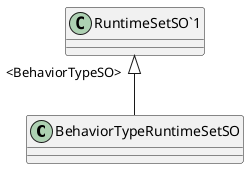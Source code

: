 @startuml
class BehaviorTypeRuntimeSetSO {
}
"RuntimeSetSO`1" "<BehaviorTypeSO>" <|-- BehaviorTypeRuntimeSetSO
@enduml
